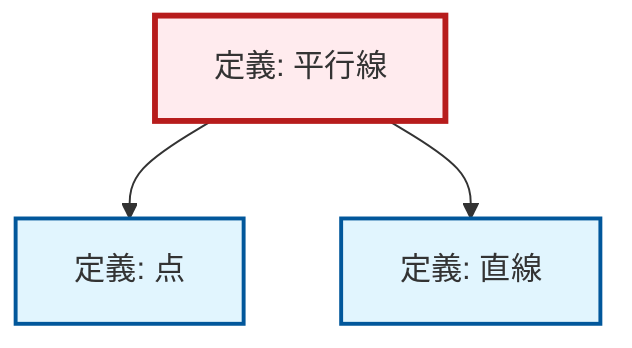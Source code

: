 graph TD
    classDef definition fill:#e1f5fe,stroke:#01579b,stroke-width:2px
    classDef theorem fill:#f3e5f5,stroke:#4a148c,stroke-width:2px
    classDef axiom fill:#fff3e0,stroke:#e65100,stroke-width:2px
    classDef example fill:#e8f5e9,stroke:#1b5e20,stroke-width:2px
    classDef current fill:#ffebee,stroke:#b71c1c,stroke-width:3px
    def-point["定義: 点"]:::definition
    def-parallel["定義: 平行線"]:::definition
    def-line["定義: 直線"]:::definition
    def-parallel --> def-point
    def-parallel --> def-line
    class def-parallel current